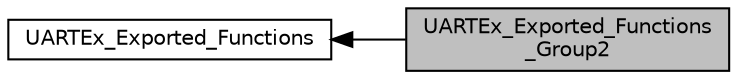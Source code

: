 digraph "UARTEx_Exported_Functions_Group2"
{
  edge [fontname="Helvetica",fontsize="10",labelfontname="Helvetica",labelfontsize="10"];
  node [fontname="Helvetica",fontsize="10",shape=box];
  rankdir=LR;
  Node2 [label="UARTEx_Exported_Functions",height=0.2,width=0.4,color="black", fillcolor="white", style="filled",URL="$group__UARTEx__Exported__Functions.html",tooltip=" "];
  Node1 [label="UARTEx_Exported_Functions\l_Group2",height=0.2,width=0.4,color="black", fillcolor="grey75", style="filled", fontcolor="black",tooltip=" "];
  Node2->Node1 [shape=plaintext, dir="back", style="solid"];
}
